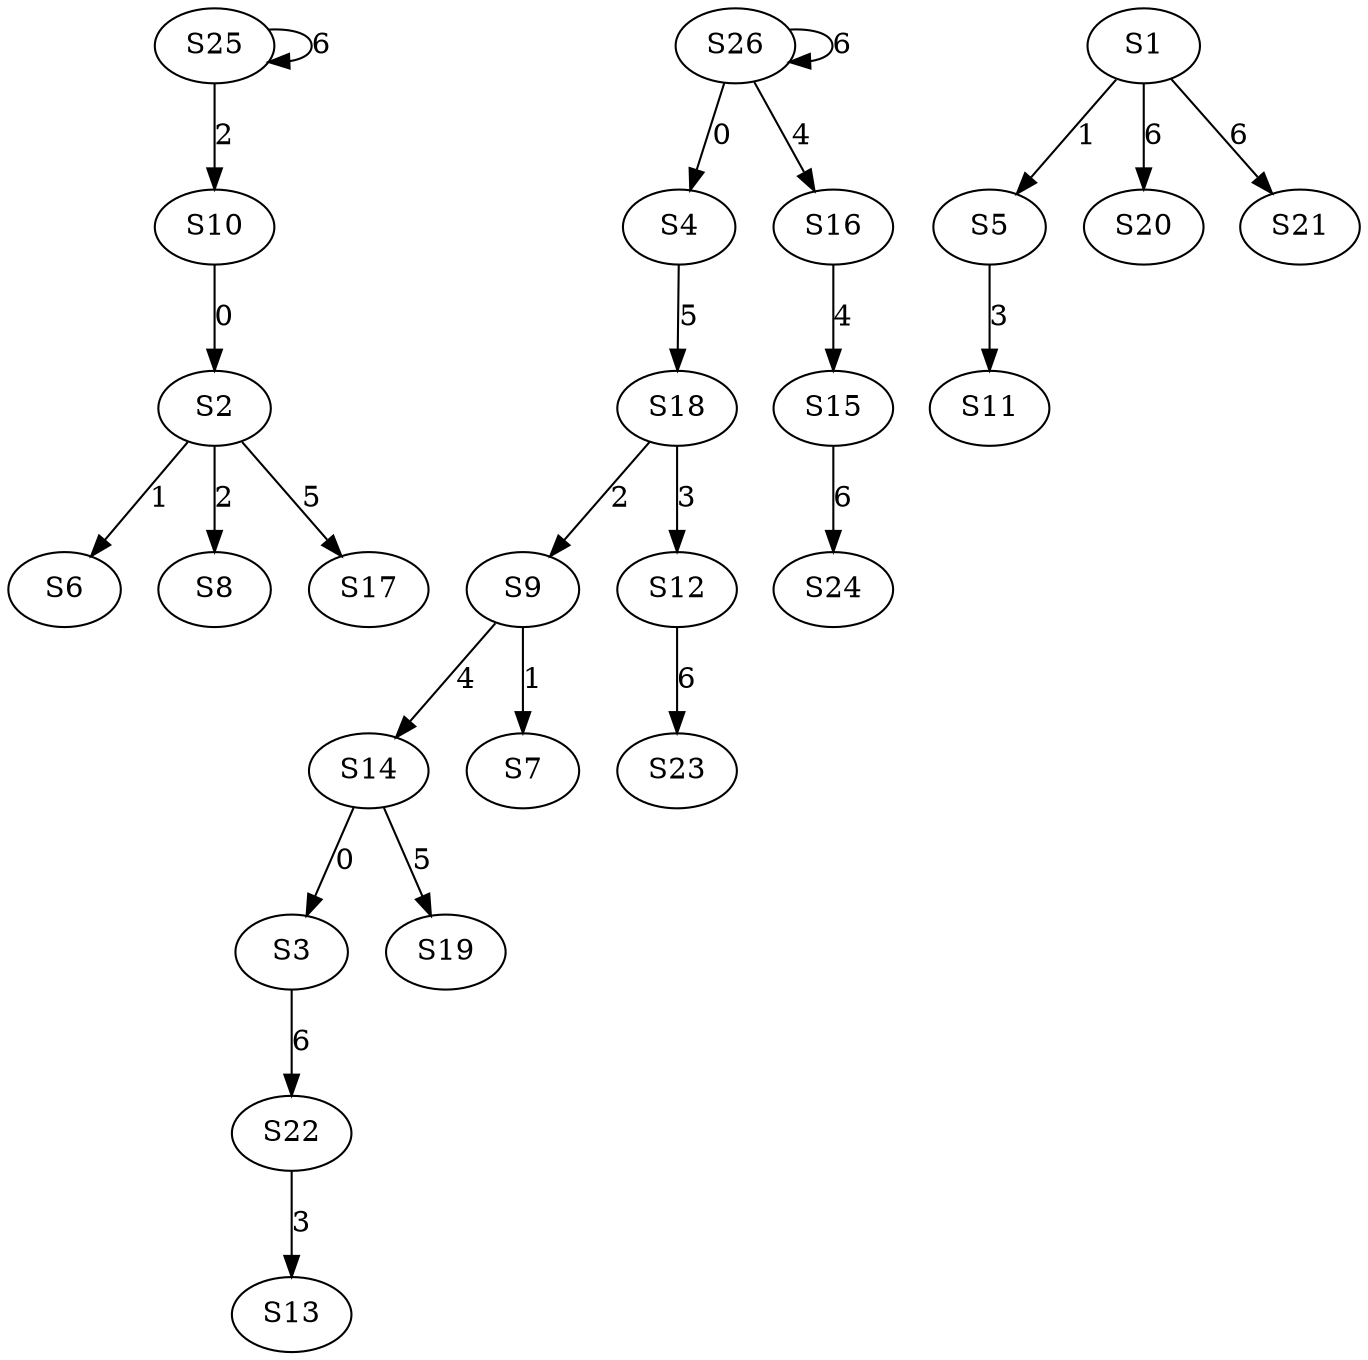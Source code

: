 strict digraph {
	S10 -> S2 [ label = 0 ];
	S14 -> S3 [ label = 0 ];
	S26 -> S4 [ label = 0 ];
	S1 -> S5 [ label = 1 ];
	S2 -> S6 [ label = 1 ];
	S9 -> S7 [ label = 1 ];
	S2 -> S8 [ label = 2 ];
	S18 -> S9 [ label = 2 ];
	S25 -> S10 [ label = 2 ];
	S5 -> S11 [ label = 3 ];
	S18 -> S12 [ label = 3 ];
	S22 -> S13 [ label = 3 ];
	S9 -> S14 [ label = 4 ];
	S16 -> S15 [ label = 4 ];
	S26 -> S16 [ label = 4 ];
	S2 -> S17 [ label = 5 ];
	S4 -> S18 [ label = 5 ];
	S14 -> S19 [ label = 5 ];
	S1 -> S20 [ label = 6 ];
	S1 -> S21 [ label = 6 ];
	S3 -> S22 [ label = 6 ];
	S12 -> S23 [ label = 6 ];
	S15 -> S24 [ label = 6 ];
	S25 -> S25 [ label = 6 ];
	S26 -> S26 [ label = 6 ];
}